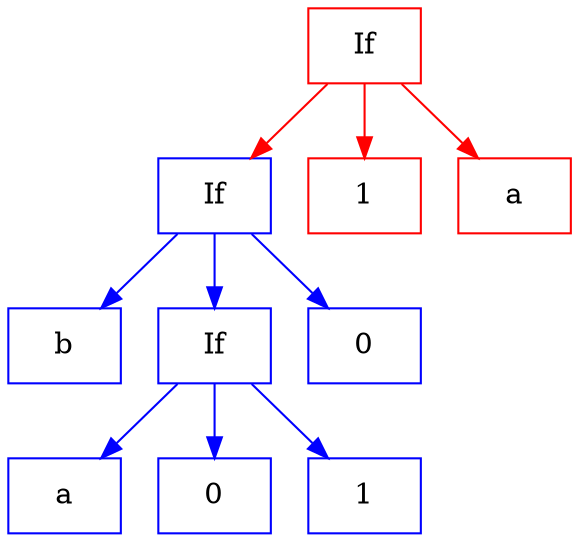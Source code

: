 
// toIf3
digraph G {
    node [shape="box"];
    n0 [label="If" color="red"];
    n0 -> n1 [color="red"];
    n1 [label="If" color = "blue"];

    subgraph F {
        node [color = "blue"]
        edge [color = "blue"]

        n1 -> n2;
        n2 [label="b"];
        n1 -> n3;
        n3 [label="If"];
        n3 -> n4;
        n4 [label="a"];
        n3 -> n5;
        n5 [label="0"];
        n3 -> n6;
        n6 [label="1"];
        n1 -> n7;
        n7 [label="0"];
    }

    subgraph D {
        node [color = "red"]
        edge [color = "red"]

        n0 -> n8;
        n8 [label="1"];
        n0 -> n9;
        n9 [label="a"];
    }
}
